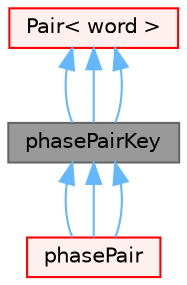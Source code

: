 digraph "phasePairKey"
{
 // LATEX_PDF_SIZE
  bgcolor="transparent";
  edge [fontname=Helvetica,fontsize=10,labelfontname=Helvetica,labelfontsize=10];
  node [fontname=Helvetica,fontsize=10,shape=box,height=0.2,width=0.4];
  Node1 [id="Node000001",label="phasePairKey",height=0.2,width=0.4,color="gray40", fillcolor="grey60", style="filled", fontcolor="black",tooltip="An ordered or unorder pair of phase names. Typically specified as follows."];
  Node2 -> Node1 [id="edge1_Node000001_Node000002",dir="back",color="steelblue1",style="solid",tooltip=" "];
  Node2 [id="Node000002",label="Pair\< word \>",height=0.2,width=0.4,color="red", fillcolor="#FFF0F0", style="filled",URL="$classFoam_1_1Pair.html",tooltip=" "];
  Node2 -> Node1 [id="edge2_Node000001_Node000002",dir="back",color="steelblue1",style="solid",tooltip=" "];
  Node2 -> Node1 [id="edge3_Node000001_Node000002",dir="back",color="steelblue1",style="solid",tooltip=" "];
  Node1 -> Node7 [id="edge4_Node000001_Node000007",dir="back",color="steelblue1",style="solid",tooltip=" "];
  Node7 [id="Node000007",label="phasePair",height=0.2,width=0.4,color="red", fillcolor="#FFF0F0", style="filled",URL="$classFoam_1_1phasePair.html",tooltip="Description for mass transfer between a pair of phases. The direction of the mass transfer is from th..."];
  Node1 -> Node7 [id="edge5_Node000001_Node000007",dir="back",color="steelblue1",style="solid",tooltip=" "];
  Node1 -> Node7 [id="edge6_Node000001_Node000007",dir="back",color="steelblue1",style="solid",tooltip=" "];
}
